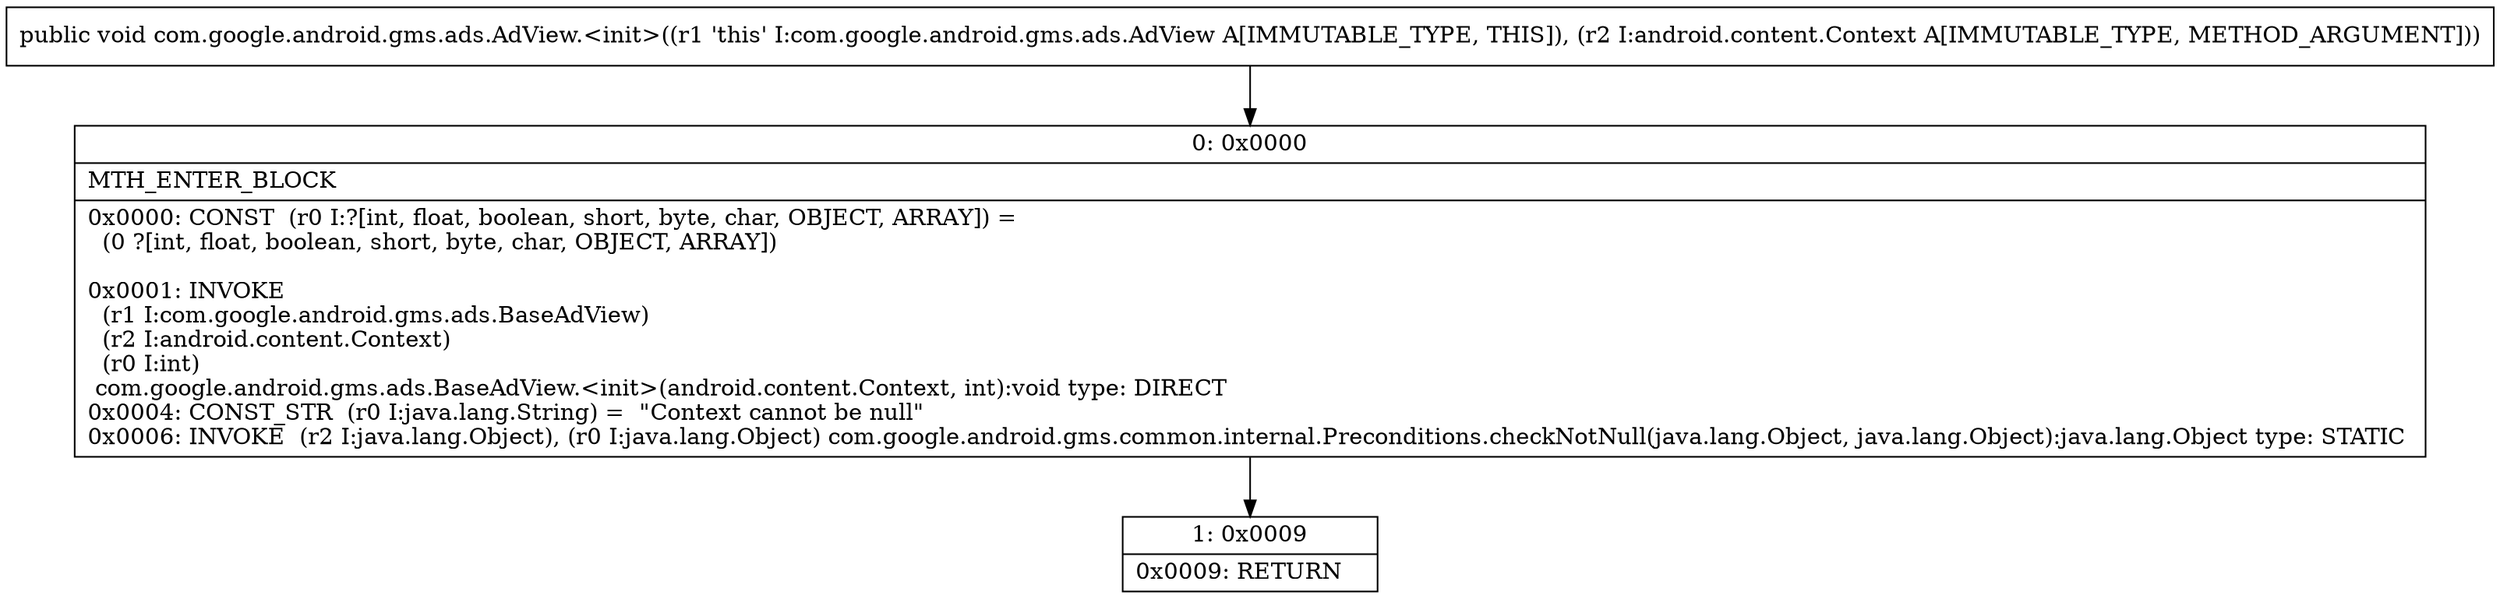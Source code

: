 digraph "CFG forcom.google.android.gms.ads.AdView.\<init\>(Landroid\/content\/Context;)V" {
Node_0 [shape=record,label="{0\:\ 0x0000|MTH_ENTER_BLOCK\l|0x0000: CONST  (r0 I:?[int, float, boolean, short, byte, char, OBJECT, ARRAY]) = \l  (0 ?[int, float, boolean, short, byte, char, OBJECT, ARRAY])\l \l0x0001: INVOKE  \l  (r1 I:com.google.android.gms.ads.BaseAdView)\l  (r2 I:android.content.Context)\l  (r0 I:int)\l com.google.android.gms.ads.BaseAdView.\<init\>(android.content.Context, int):void type: DIRECT \l0x0004: CONST_STR  (r0 I:java.lang.String) =  \"Context cannot be null\" \l0x0006: INVOKE  (r2 I:java.lang.Object), (r0 I:java.lang.Object) com.google.android.gms.common.internal.Preconditions.checkNotNull(java.lang.Object, java.lang.Object):java.lang.Object type: STATIC \l}"];
Node_1 [shape=record,label="{1\:\ 0x0009|0x0009: RETURN   \l}"];
MethodNode[shape=record,label="{public void com.google.android.gms.ads.AdView.\<init\>((r1 'this' I:com.google.android.gms.ads.AdView A[IMMUTABLE_TYPE, THIS]), (r2 I:android.content.Context A[IMMUTABLE_TYPE, METHOD_ARGUMENT])) }"];
MethodNode -> Node_0;
Node_0 -> Node_1;
}

